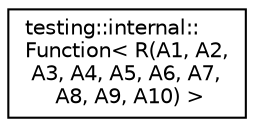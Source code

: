 digraph "Graphical Class Hierarchy"
{
  edge [fontname="Helvetica",fontsize="10",labelfontname="Helvetica",labelfontsize="10"];
  node [fontname="Helvetica",fontsize="10",shape=record];
  rankdir="LR";
  Node1 [label="testing::internal::\lFunction\< R(A1, A2,\l A3, A4, A5, A6, A7,\l A8, A9, A10) \>",height=0.2,width=0.4,color="black", fillcolor="white", style="filled",URL="$structtesting_1_1internal_1_1_function.html"];
}
